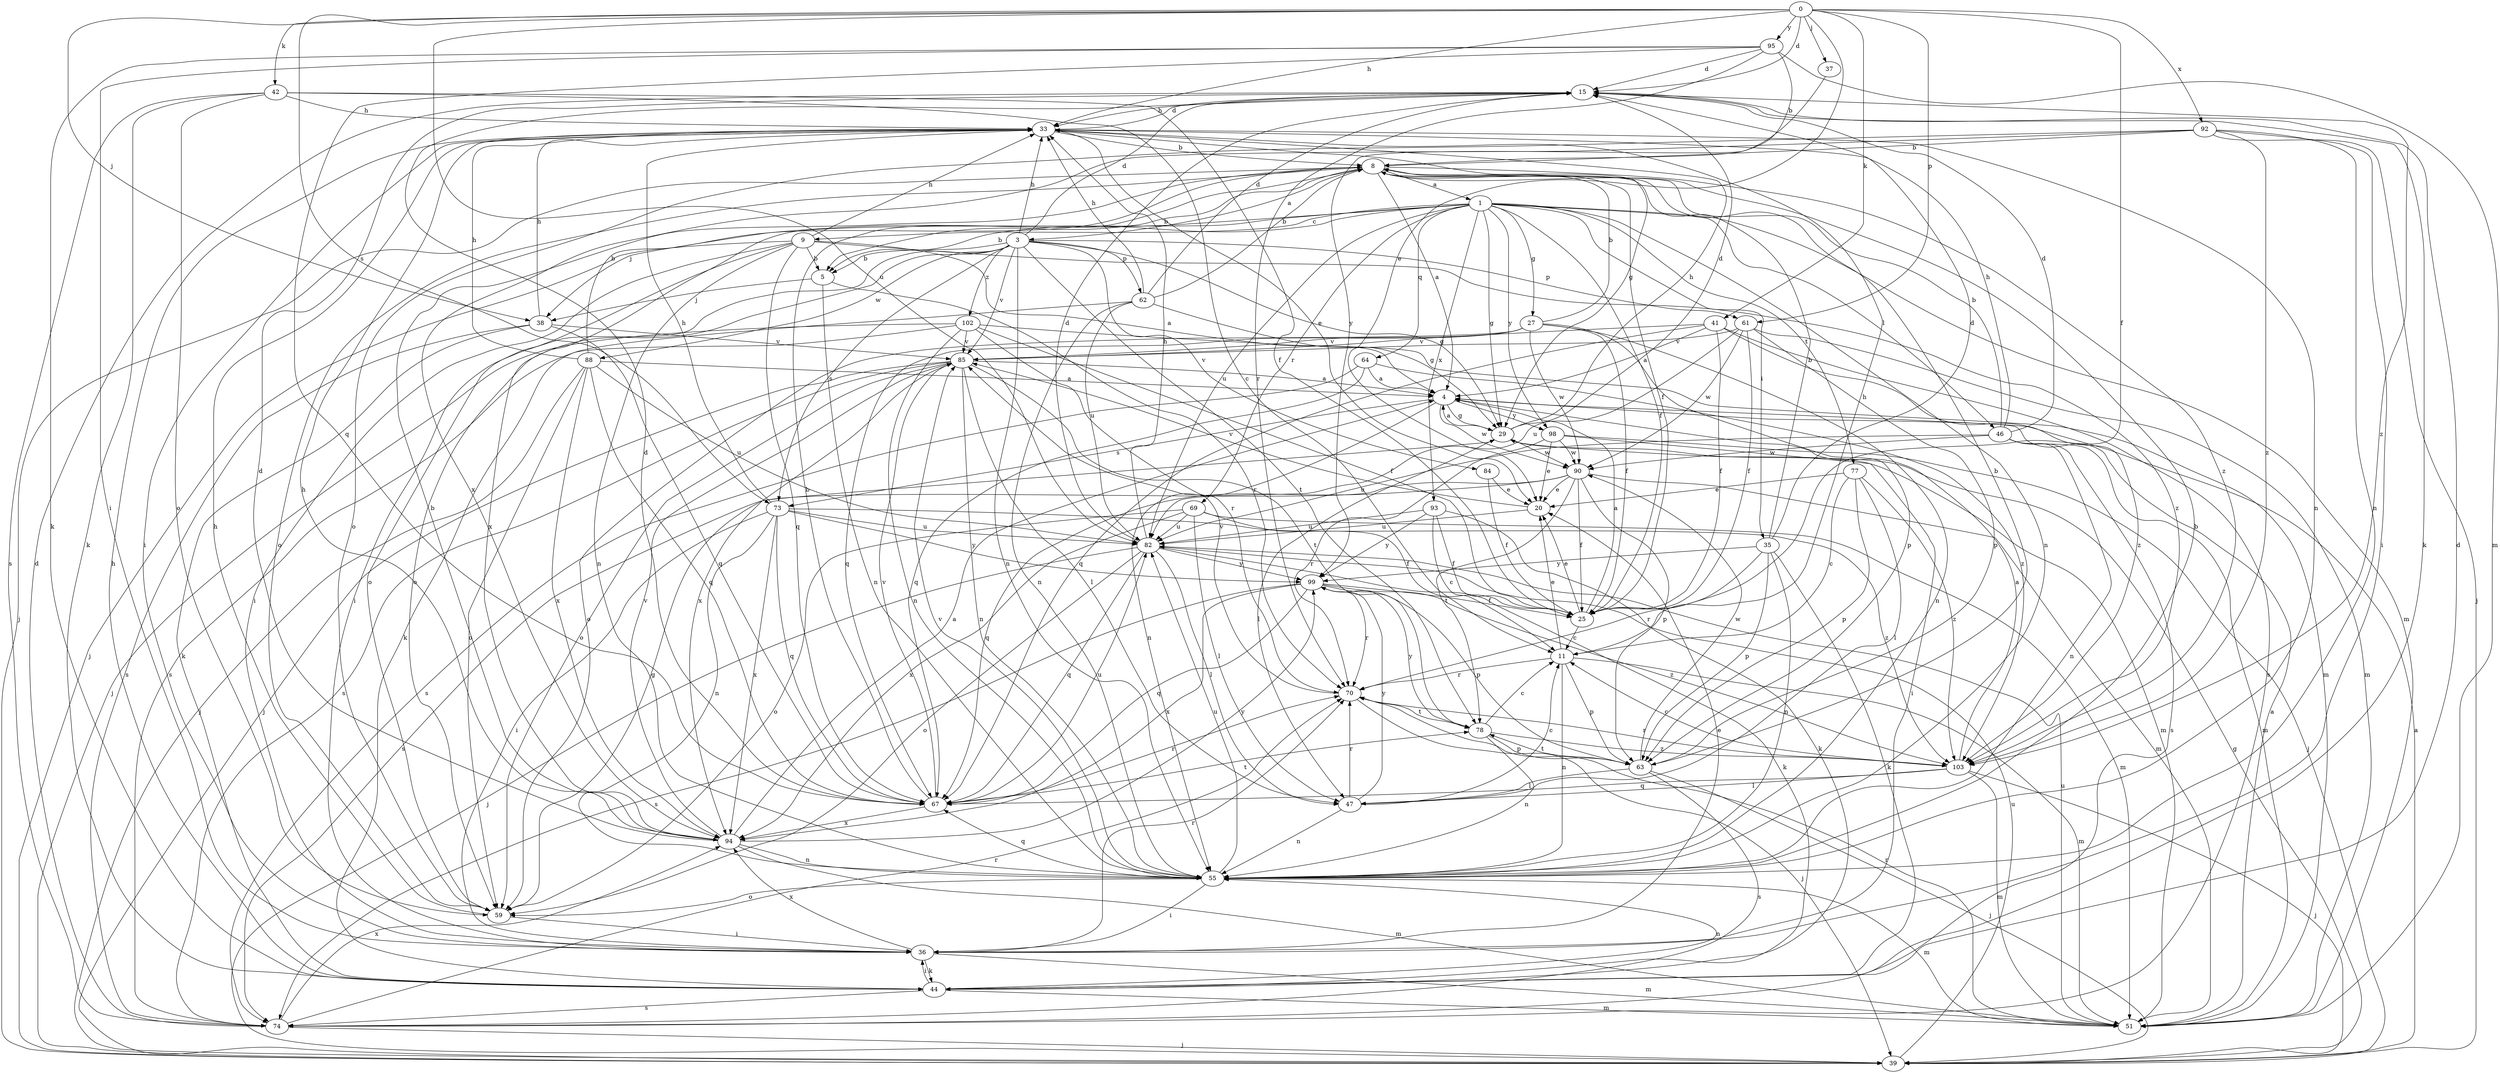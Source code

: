 strict digraph  {
0;
1;
3;
4;
5;
8;
9;
11;
15;
20;
25;
27;
29;
33;
35;
36;
37;
38;
39;
41;
42;
44;
46;
47;
51;
55;
59;
61;
62;
63;
64;
67;
69;
70;
73;
74;
77;
78;
82;
84;
85;
88;
90;
92;
93;
94;
95;
98;
99;
102;
103;
0 -> 15  [label=d];
0 -> 20  [label=e];
0 -> 25  [label=f];
0 -> 33  [label=h];
0 -> 37  [label=j];
0 -> 38  [label=j];
0 -> 41  [label=k];
0 -> 42  [label=k];
0 -> 61  [label=p];
0 -> 73  [label=s];
0 -> 82  [label=u];
0 -> 92  [label=x];
0 -> 95  [label=y];
1 -> 5  [label=b];
1 -> 9  [label=c];
1 -> 25  [label=f];
1 -> 27  [label=g];
1 -> 29  [label=g];
1 -> 35  [label=i];
1 -> 38  [label=j];
1 -> 46  [label=l];
1 -> 51  [label=m];
1 -> 55  [label=n];
1 -> 64  [label=q];
1 -> 69  [label=r];
1 -> 77  [label=t];
1 -> 82  [label=u];
1 -> 93  [label=x];
1 -> 94  [label=x];
1 -> 98  [label=y];
3 -> 5  [label=b];
3 -> 15  [label=d];
3 -> 29  [label=g];
3 -> 33  [label=h];
3 -> 36  [label=i];
3 -> 55  [label=n];
3 -> 59  [label=o];
3 -> 61  [label=p];
3 -> 62  [label=p];
3 -> 73  [label=s];
3 -> 78  [label=t];
3 -> 84  [label=v];
3 -> 85  [label=v];
3 -> 88  [label=w];
3 -> 102  [label=z];
4 -> 29  [label=g];
4 -> 55  [label=n];
4 -> 73  [label=s];
4 -> 90  [label=w];
4 -> 98  [label=y];
5 -> 38  [label=j];
5 -> 55  [label=n];
5 -> 70  [label=r];
8 -> 1  [label=a];
8 -> 3  [label=a];
8 -> 4  [label=a];
8 -> 5  [label=b];
8 -> 25  [label=f];
8 -> 39  [label=j];
8 -> 59  [label=o];
8 -> 103  [label=z];
9 -> 4  [label=a];
9 -> 5  [label=b];
9 -> 33  [label=h];
9 -> 36  [label=i];
9 -> 39  [label=j];
9 -> 55  [label=n];
9 -> 59  [label=o];
9 -> 67  [label=q];
9 -> 103  [label=z];
11 -> 20  [label=e];
11 -> 33  [label=h];
11 -> 51  [label=m];
11 -> 55  [label=n];
11 -> 63  [label=p];
11 -> 70  [label=r];
15 -> 33  [label=h];
15 -> 44  [label=k];
15 -> 103  [label=z];
20 -> 82  [label=u];
20 -> 85  [label=v];
25 -> 4  [label=a];
25 -> 11  [label=c];
25 -> 20  [label=e];
27 -> 8  [label=b];
27 -> 25  [label=f];
27 -> 55  [label=n];
27 -> 59  [label=o];
27 -> 63  [label=p];
27 -> 67  [label=q];
27 -> 85  [label=v];
27 -> 90  [label=w];
29 -> 4  [label=a];
29 -> 15  [label=d];
29 -> 33  [label=h];
29 -> 47  [label=l];
29 -> 51  [label=m];
29 -> 90  [label=w];
33 -> 8  [label=b];
33 -> 15  [label=d];
33 -> 20  [label=e];
33 -> 29  [label=g];
33 -> 36  [label=i];
33 -> 55  [label=n];
35 -> 8  [label=b];
35 -> 15  [label=d];
35 -> 44  [label=k];
35 -> 55  [label=n];
35 -> 63  [label=p];
35 -> 70  [label=r];
35 -> 99  [label=y];
36 -> 20  [label=e];
36 -> 44  [label=k];
36 -> 51  [label=m];
36 -> 70  [label=r];
36 -> 94  [label=x];
37 -> 99  [label=y];
38 -> 33  [label=h];
38 -> 44  [label=k];
38 -> 67  [label=q];
38 -> 74  [label=s];
38 -> 85  [label=v];
39 -> 4  [label=a];
39 -> 29  [label=g];
39 -> 82  [label=u];
41 -> 4  [label=a];
41 -> 25  [label=f];
41 -> 67  [label=q];
41 -> 74  [label=s];
41 -> 85  [label=v];
41 -> 103  [label=z];
42 -> 11  [label=c];
42 -> 25  [label=f];
42 -> 33  [label=h];
42 -> 44  [label=k];
42 -> 59  [label=o];
42 -> 74  [label=s];
44 -> 15  [label=d];
44 -> 33  [label=h];
44 -> 36  [label=i];
44 -> 51  [label=m];
44 -> 55  [label=n];
44 -> 74  [label=s];
46 -> 8  [label=b];
46 -> 15  [label=d];
46 -> 33  [label=h];
46 -> 51  [label=m];
46 -> 55  [label=n];
46 -> 74  [label=s];
46 -> 82  [label=u];
46 -> 90  [label=w];
47 -> 11  [label=c];
47 -> 55  [label=n];
47 -> 70  [label=r];
47 -> 99  [label=y];
51 -> 4  [label=a];
51 -> 70  [label=r];
51 -> 82  [label=u];
55 -> 8  [label=b];
55 -> 36  [label=i];
55 -> 51  [label=m];
55 -> 59  [label=o];
55 -> 67  [label=q];
55 -> 82  [label=u];
55 -> 85  [label=v];
59 -> 29  [label=g];
59 -> 33  [label=h];
59 -> 36  [label=i];
61 -> 25  [label=f];
61 -> 51  [label=m];
61 -> 63  [label=p];
61 -> 82  [label=u];
61 -> 85  [label=v];
61 -> 90  [label=w];
62 -> 8  [label=b];
62 -> 15  [label=d];
62 -> 29  [label=g];
62 -> 33  [label=h];
62 -> 44  [label=k];
62 -> 55  [label=n];
62 -> 82  [label=u];
63 -> 8  [label=b];
63 -> 39  [label=j];
63 -> 47  [label=l];
63 -> 74  [label=s];
63 -> 78  [label=t];
63 -> 90  [label=w];
64 -> 4  [label=a];
64 -> 67  [label=q];
64 -> 74  [label=s];
64 -> 103  [label=z];
67 -> 8  [label=b];
67 -> 15  [label=d];
67 -> 70  [label=r];
67 -> 78  [label=t];
67 -> 82  [label=u];
67 -> 85  [label=v];
67 -> 94  [label=x];
69 -> 25  [label=f];
69 -> 47  [label=l];
69 -> 51  [label=m];
69 -> 59  [label=o];
69 -> 82  [label=u];
69 -> 94  [label=x];
70 -> 39  [label=j];
70 -> 78  [label=t];
70 -> 85  [label=v];
73 -> 33  [label=h];
73 -> 36  [label=i];
73 -> 55  [label=n];
73 -> 67  [label=q];
73 -> 82  [label=u];
73 -> 94  [label=x];
73 -> 99  [label=y];
73 -> 103  [label=z];
74 -> 15  [label=d];
74 -> 39  [label=j];
74 -> 70  [label=r];
74 -> 94  [label=x];
77 -> 11  [label=c];
77 -> 20  [label=e];
77 -> 47  [label=l];
77 -> 63  [label=p];
77 -> 103  [label=z];
78 -> 11  [label=c];
78 -> 55  [label=n];
78 -> 63  [label=p];
78 -> 99  [label=y];
78 -> 103  [label=z];
82 -> 15  [label=d];
82 -> 33  [label=h];
82 -> 39  [label=j];
82 -> 44  [label=k];
82 -> 47  [label=l];
82 -> 59  [label=o];
82 -> 67  [label=q];
82 -> 99  [label=y];
84 -> 20  [label=e];
84 -> 25  [label=f];
85 -> 4  [label=a];
85 -> 39  [label=j];
85 -> 47  [label=l];
85 -> 55  [label=n];
85 -> 59  [label=o];
85 -> 74  [label=s];
85 -> 78  [label=t];
85 -> 94  [label=x];
88 -> 4  [label=a];
88 -> 8  [label=b];
88 -> 33  [label=h];
88 -> 39  [label=j];
88 -> 59  [label=o];
88 -> 67  [label=q];
88 -> 82  [label=u];
88 -> 94  [label=x];
90 -> 20  [label=e];
90 -> 25  [label=f];
90 -> 51  [label=m];
90 -> 63  [label=p];
90 -> 67  [label=q];
90 -> 74  [label=s];
90 -> 78  [label=t];
92 -> 8  [label=b];
92 -> 36  [label=i];
92 -> 39  [label=j];
92 -> 55  [label=n];
92 -> 59  [label=o];
92 -> 94  [label=x];
92 -> 103  [label=z];
93 -> 11  [label=c];
93 -> 25  [label=f];
93 -> 44  [label=k];
93 -> 82  [label=u];
93 -> 99  [label=y];
94 -> 4  [label=a];
94 -> 8  [label=b];
94 -> 15  [label=d];
94 -> 33  [label=h];
94 -> 51  [label=m];
94 -> 55  [label=n];
94 -> 85  [label=v];
94 -> 99  [label=y];
95 -> 8  [label=b];
95 -> 15  [label=d];
95 -> 36  [label=i];
95 -> 44  [label=k];
95 -> 51  [label=m];
95 -> 67  [label=q];
95 -> 70  [label=r];
98 -> 20  [label=e];
98 -> 36  [label=i];
98 -> 39  [label=j];
98 -> 70  [label=r];
98 -> 90  [label=w];
99 -> 25  [label=f];
99 -> 63  [label=p];
99 -> 67  [label=q];
99 -> 70  [label=r];
99 -> 74  [label=s];
99 -> 94  [label=x];
99 -> 103  [label=z];
102 -> 25  [label=f];
102 -> 39  [label=j];
102 -> 51  [label=m];
102 -> 55  [label=n];
102 -> 70  [label=r];
102 -> 74  [label=s];
102 -> 85  [label=v];
103 -> 4  [label=a];
103 -> 11  [label=c];
103 -> 39  [label=j];
103 -> 47  [label=l];
103 -> 51  [label=m];
103 -> 67  [label=q];
103 -> 70  [label=r];
}
